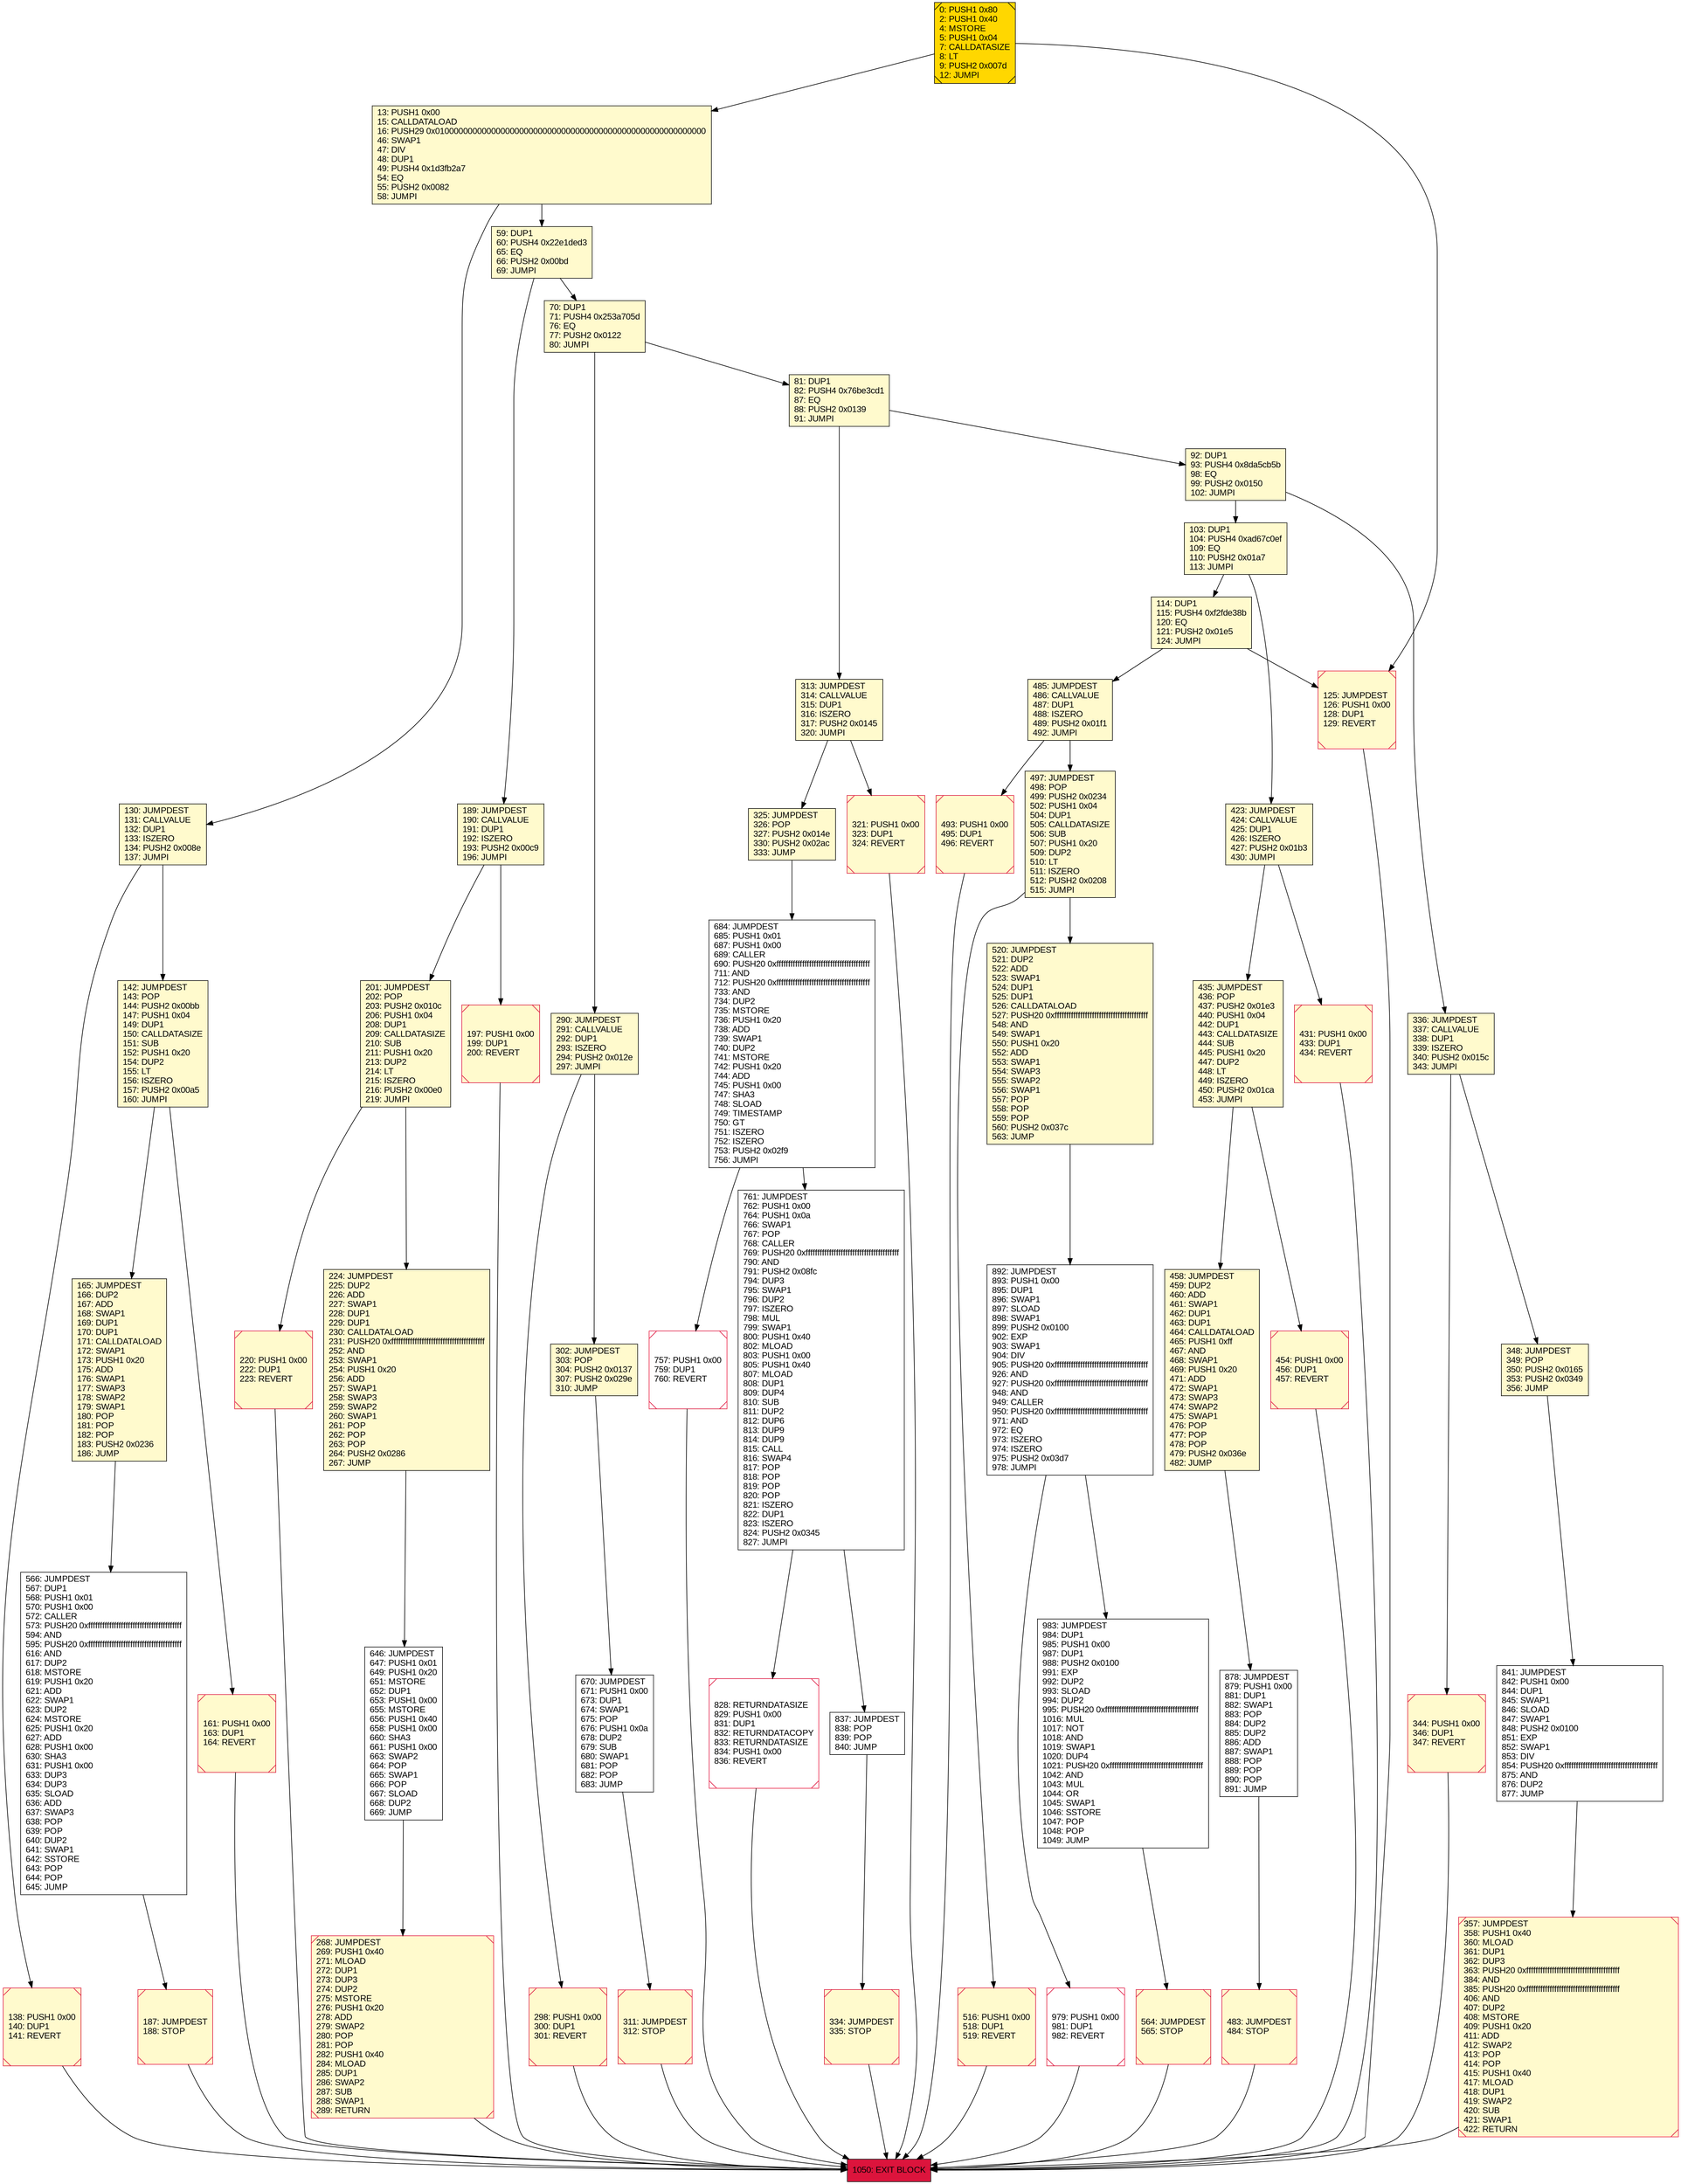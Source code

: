digraph G {
bgcolor=transparent rankdir=UD;
node [shape=box style=filled color=black fillcolor=white fontname=arial fontcolor=black];
161 [label="161: PUSH1 0x00\l163: DUP1\l164: REVERT\l" fillcolor=lemonchiffon shape=Msquare color=crimson ];
114 [label="114: DUP1\l115: PUSH4 0xf2fde38b\l120: EQ\l121: PUSH2 0x01e5\l124: JUMPI\l" fillcolor=lemonchiffon ];
70 [label="70: DUP1\l71: PUSH4 0x253a705d\l76: EQ\l77: PUSH2 0x0122\l80: JUMPI\l" fillcolor=lemonchiffon ];
325 [label="325: JUMPDEST\l326: POP\l327: PUSH2 0x014e\l330: PUSH2 0x02ac\l333: JUMP\l" fillcolor=lemonchiffon ];
298 [label="298: PUSH1 0x00\l300: DUP1\l301: REVERT\l" fillcolor=lemonchiffon shape=Msquare color=crimson ];
431 [label="431: PUSH1 0x00\l433: DUP1\l434: REVERT\l" fillcolor=lemonchiffon shape=Msquare color=crimson ];
837 [label="837: JUMPDEST\l838: POP\l839: POP\l840: JUMP\l" ];
423 [label="423: JUMPDEST\l424: CALLVALUE\l425: DUP1\l426: ISZERO\l427: PUSH2 0x01b3\l430: JUMPI\l" fillcolor=lemonchiffon ];
0 [label="0: PUSH1 0x80\l2: PUSH1 0x40\l4: MSTORE\l5: PUSH1 0x04\l7: CALLDATASIZE\l8: LT\l9: PUSH2 0x007d\l12: JUMPI\l" fillcolor=lemonchiffon shape=Msquare fillcolor=gold ];
165 [label="165: JUMPDEST\l166: DUP2\l167: ADD\l168: SWAP1\l169: DUP1\l170: DUP1\l171: CALLDATALOAD\l172: SWAP1\l173: PUSH1 0x20\l175: ADD\l176: SWAP1\l177: SWAP3\l178: SWAP2\l179: SWAP1\l180: POP\l181: POP\l182: POP\l183: PUSH2 0x0236\l186: JUMP\l" fillcolor=lemonchiffon ];
348 [label="348: JUMPDEST\l349: POP\l350: PUSH2 0x0165\l353: PUSH2 0x0349\l356: JUMP\l" fillcolor=lemonchiffon ];
1050 [label="1050: EXIT BLOCK\l" fillcolor=crimson ];
81 [label="81: DUP1\l82: PUSH4 0x76be3cd1\l87: EQ\l88: PUSH2 0x0139\l91: JUMPI\l" fillcolor=lemonchiffon ];
336 [label="336: JUMPDEST\l337: CALLVALUE\l338: DUP1\l339: ISZERO\l340: PUSH2 0x015c\l343: JUMPI\l" fillcolor=lemonchiffon ];
564 [label="564: JUMPDEST\l565: STOP\l" fillcolor=lemonchiffon shape=Msquare color=crimson ];
189 [label="189: JUMPDEST\l190: CALLVALUE\l191: DUP1\l192: ISZERO\l193: PUSH2 0x00c9\l196: JUMPI\l" fillcolor=lemonchiffon ];
311 [label="311: JUMPDEST\l312: STOP\l" fillcolor=lemonchiffon shape=Msquare color=crimson ];
516 [label="516: PUSH1 0x00\l518: DUP1\l519: REVERT\l" fillcolor=lemonchiffon shape=Msquare color=crimson ];
828 [label="828: RETURNDATASIZE\l829: PUSH1 0x00\l831: DUP1\l832: RETURNDATACOPY\l833: RETURNDATASIZE\l834: PUSH1 0x00\l836: REVERT\l" shape=Msquare color=crimson ];
138 [label="138: PUSH1 0x00\l140: DUP1\l141: REVERT\l" fillcolor=lemonchiffon shape=Msquare color=crimson ];
187 [label="187: JUMPDEST\l188: STOP\l" fillcolor=lemonchiffon shape=Msquare color=crimson ];
983 [label="983: JUMPDEST\l984: DUP1\l985: PUSH1 0x00\l987: DUP1\l988: PUSH2 0x0100\l991: EXP\l992: DUP2\l993: SLOAD\l994: DUP2\l995: PUSH20 0xffffffffffffffffffffffffffffffffffffffff\l1016: MUL\l1017: NOT\l1018: AND\l1019: SWAP1\l1020: DUP4\l1021: PUSH20 0xffffffffffffffffffffffffffffffffffffffff\l1042: AND\l1043: MUL\l1044: OR\l1045: SWAP1\l1046: SSTORE\l1047: POP\l1048: POP\l1049: JUMP\l" ];
566 [label="566: JUMPDEST\l567: DUP1\l568: PUSH1 0x01\l570: PUSH1 0x00\l572: CALLER\l573: PUSH20 0xffffffffffffffffffffffffffffffffffffffff\l594: AND\l595: PUSH20 0xffffffffffffffffffffffffffffffffffffffff\l616: AND\l617: DUP2\l618: MSTORE\l619: PUSH1 0x20\l621: ADD\l622: SWAP1\l623: DUP2\l624: MSTORE\l625: PUSH1 0x20\l627: ADD\l628: PUSH1 0x00\l630: SHA3\l631: PUSH1 0x00\l633: DUP3\l634: DUP3\l635: SLOAD\l636: ADD\l637: SWAP3\l638: POP\l639: POP\l640: DUP2\l641: SWAP1\l642: SSTORE\l643: POP\l644: POP\l645: JUMP\l" ];
92 [label="92: DUP1\l93: PUSH4 0x8da5cb5b\l98: EQ\l99: PUSH2 0x0150\l102: JUMPI\l" fillcolor=lemonchiffon ];
670 [label="670: JUMPDEST\l671: PUSH1 0x00\l673: DUP1\l674: SWAP1\l675: POP\l676: PUSH1 0x0a\l678: DUP2\l679: SUB\l680: SWAP1\l681: POP\l682: POP\l683: JUMP\l" ];
357 [label="357: JUMPDEST\l358: PUSH1 0x40\l360: MLOAD\l361: DUP1\l362: DUP3\l363: PUSH20 0xffffffffffffffffffffffffffffffffffffffff\l384: AND\l385: PUSH20 0xffffffffffffffffffffffffffffffffffffffff\l406: AND\l407: DUP2\l408: MSTORE\l409: PUSH1 0x20\l411: ADD\l412: SWAP2\l413: POP\l414: POP\l415: PUSH1 0x40\l417: MLOAD\l418: DUP1\l419: SWAP2\l420: SUB\l421: SWAP1\l422: RETURN\l" fillcolor=lemonchiffon shape=Msquare color=crimson ];
130 [label="130: JUMPDEST\l131: CALLVALUE\l132: DUP1\l133: ISZERO\l134: PUSH2 0x008e\l137: JUMPI\l" fillcolor=lemonchiffon ];
224 [label="224: JUMPDEST\l225: DUP2\l226: ADD\l227: SWAP1\l228: DUP1\l229: DUP1\l230: CALLDATALOAD\l231: PUSH20 0xffffffffffffffffffffffffffffffffffffffff\l252: AND\l253: SWAP1\l254: PUSH1 0x20\l256: ADD\l257: SWAP1\l258: SWAP3\l259: SWAP2\l260: SWAP1\l261: POP\l262: POP\l263: POP\l264: PUSH2 0x0286\l267: JUMP\l" fillcolor=lemonchiffon ];
878 [label="878: JUMPDEST\l879: PUSH1 0x00\l881: DUP1\l882: SWAP1\l883: POP\l884: DUP2\l885: DUP2\l886: ADD\l887: SWAP1\l888: POP\l889: POP\l890: POP\l891: JUMP\l" ];
268 [label="268: JUMPDEST\l269: PUSH1 0x40\l271: MLOAD\l272: DUP1\l273: DUP3\l274: DUP2\l275: MSTORE\l276: PUSH1 0x20\l278: ADD\l279: SWAP2\l280: POP\l281: POP\l282: PUSH1 0x40\l284: MLOAD\l285: DUP1\l286: SWAP2\l287: SUB\l288: SWAP1\l289: RETURN\l" fillcolor=lemonchiffon shape=Msquare color=crimson ];
290 [label="290: JUMPDEST\l291: CALLVALUE\l292: DUP1\l293: ISZERO\l294: PUSH2 0x012e\l297: JUMPI\l" fillcolor=lemonchiffon ];
458 [label="458: JUMPDEST\l459: DUP2\l460: ADD\l461: SWAP1\l462: DUP1\l463: DUP1\l464: CALLDATALOAD\l465: PUSH1 0xff\l467: AND\l468: SWAP1\l469: PUSH1 0x20\l471: ADD\l472: SWAP1\l473: SWAP3\l474: SWAP2\l475: SWAP1\l476: POP\l477: POP\l478: POP\l479: PUSH2 0x036e\l482: JUMP\l" fillcolor=lemonchiffon ];
201 [label="201: JUMPDEST\l202: POP\l203: PUSH2 0x010c\l206: PUSH1 0x04\l208: DUP1\l209: CALLDATASIZE\l210: SUB\l211: PUSH1 0x20\l213: DUP2\l214: LT\l215: ISZERO\l216: PUSH2 0x00e0\l219: JUMPI\l" fillcolor=lemonchiffon ];
485 [label="485: JUMPDEST\l486: CALLVALUE\l487: DUP1\l488: ISZERO\l489: PUSH2 0x01f1\l492: JUMPI\l" fillcolor=lemonchiffon ];
59 [label="59: DUP1\l60: PUSH4 0x22e1ded3\l65: EQ\l66: PUSH2 0x00bd\l69: JUMPI\l" fillcolor=lemonchiffon ];
493 [label="493: PUSH1 0x00\l495: DUP1\l496: REVERT\l" fillcolor=lemonchiffon shape=Msquare color=crimson ];
684 [label="684: JUMPDEST\l685: PUSH1 0x01\l687: PUSH1 0x00\l689: CALLER\l690: PUSH20 0xffffffffffffffffffffffffffffffffffffffff\l711: AND\l712: PUSH20 0xffffffffffffffffffffffffffffffffffffffff\l733: AND\l734: DUP2\l735: MSTORE\l736: PUSH1 0x20\l738: ADD\l739: SWAP1\l740: DUP2\l741: MSTORE\l742: PUSH1 0x20\l744: ADD\l745: PUSH1 0x00\l747: SHA3\l748: SLOAD\l749: TIMESTAMP\l750: GT\l751: ISZERO\l752: ISZERO\l753: PUSH2 0x02f9\l756: JUMPI\l" ];
757 [label="757: PUSH1 0x00\l759: DUP1\l760: REVERT\l" shape=Msquare color=crimson ];
435 [label="435: JUMPDEST\l436: POP\l437: PUSH2 0x01e3\l440: PUSH1 0x04\l442: DUP1\l443: CALLDATASIZE\l444: SUB\l445: PUSH1 0x20\l447: DUP2\l448: LT\l449: ISZERO\l450: PUSH2 0x01ca\l453: JUMPI\l" fillcolor=lemonchiffon ];
334 [label="334: JUMPDEST\l335: STOP\l" fillcolor=lemonchiffon shape=Msquare color=crimson ];
103 [label="103: DUP1\l104: PUSH4 0xad67c0ef\l109: EQ\l110: PUSH2 0x01a7\l113: JUMPI\l" fillcolor=lemonchiffon ];
646 [label="646: JUMPDEST\l647: PUSH1 0x01\l649: PUSH1 0x20\l651: MSTORE\l652: DUP1\l653: PUSH1 0x00\l655: MSTORE\l656: PUSH1 0x40\l658: PUSH1 0x00\l660: SHA3\l661: PUSH1 0x00\l663: SWAP2\l664: POP\l665: SWAP1\l666: POP\l667: SLOAD\l668: DUP2\l669: JUMP\l" ];
321 [label="321: PUSH1 0x00\l323: DUP1\l324: REVERT\l" fillcolor=lemonchiffon shape=Msquare color=crimson ];
197 [label="197: PUSH1 0x00\l199: DUP1\l200: REVERT\l" fillcolor=lemonchiffon shape=Msquare color=crimson ];
892 [label="892: JUMPDEST\l893: PUSH1 0x00\l895: DUP1\l896: SWAP1\l897: SLOAD\l898: SWAP1\l899: PUSH2 0x0100\l902: EXP\l903: SWAP1\l904: DIV\l905: PUSH20 0xffffffffffffffffffffffffffffffffffffffff\l926: AND\l927: PUSH20 0xffffffffffffffffffffffffffffffffffffffff\l948: AND\l949: CALLER\l950: PUSH20 0xffffffffffffffffffffffffffffffffffffffff\l971: AND\l972: EQ\l973: ISZERO\l974: ISZERO\l975: PUSH2 0x03d7\l978: JUMPI\l" ];
454 [label="454: PUSH1 0x00\l456: DUP1\l457: REVERT\l" fillcolor=lemonchiffon shape=Msquare color=crimson ];
497 [label="497: JUMPDEST\l498: POP\l499: PUSH2 0x0234\l502: PUSH1 0x04\l504: DUP1\l505: CALLDATASIZE\l506: SUB\l507: PUSH1 0x20\l509: DUP2\l510: LT\l511: ISZERO\l512: PUSH2 0x0208\l515: JUMPI\l" fillcolor=lemonchiffon ];
142 [label="142: JUMPDEST\l143: POP\l144: PUSH2 0x00bb\l147: PUSH1 0x04\l149: DUP1\l150: CALLDATASIZE\l151: SUB\l152: PUSH1 0x20\l154: DUP2\l155: LT\l156: ISZERO\l157: PUSH2 0x00a5\l160: JUMPI\l" fillcolor=lemonchiffon ];
313 [label="313: JUMPDEST\l314: CALLVALUE\l315: DUP1\l316: ISZERO\l317: PUSH2 0x0145\l320: JUMPI\l" fillcolor=lemonchiffon ];
302 [label="302: JUMPDEST\l303: POP\l304: PUSH2 0x0137\l307: PUSH2 0x029e\l310: JUMP\l" fillcolor=lemonchiffon ];
520 [label="520: JUMPDEST\l521: DUP2\l522: ADD\l523: SWAP1\l524: DUP1\l525: DUP1\l526: CALLDATALOAD\l527: PUSH20 0xffffffffffffffffffffffffffffffffffffffff\l548: AND\l549: SWAP1\l550: PUSH1 0x20\l552: ADD\l553: SWAP1\l554: SWAP3\l555: SWAP2\l556: SWAP1\l557: POP\l558: POP\l559: POP\l560: PUSH2 0x037c\l563: JUMP\l" fillcolor=lemonchiffon ];
979 [label="979: PUSH1 0x00\l981: DUP1\l982: REVERT\l" shape=Msquare color=crimson ];
483 [label="483: JUMPDEST\l484: STOP\l" fillcolor=lemonchiffon shape=Msquare color=crimson ];
125 [label="125: JUMPDEST\l126: PUSH1 0x00\l128: DUP1\l129: REVERT\l" fillcolor=lemonchiffon shape=Msquare color=crimson ];
13 [label="13: PUSH1 0x00\l15: CALLDATALOAD\l16: PUSH29 0x0100000000000000000000000000000000000000000000000000000000\l46: SWAP1\l47: DIV\l48: DUP1\l49: PUSH4 0x1d3fb2a7\l54: EQ\l55: PUSH2 0x0082\l58: JUMPI\l" fillcolor=lemonchiffon ];
344 [label="344: PUSH1 0x00\l346: DUP1\l347: REVERT\l" fillcolor=lemonchiffon shape=Msquare color=crimson ];
761 [label="761: JUMPDEST\l762: PUSH1 0x00\l764: PUSH1 0x0a\l766: SWAP1\l767: POP\l768: CALLER\l769: PUSH20 0xffffffffffffffffffffffffffffffffffffffff\l790: AND\l791: PUSH2 0x08fc\l794: DUP3\l795: SWAP1\l796: DUP2\l797: ISZERO\l798: MUL\l799: SWAP1\l800: PUSH1 0x40\l802: MLOAD\l803: PUSH1 0x00\l805: PUSH1 0x40\l807: MLOAD\l808: DUP1\l809: DUP4\l810: SUB\l811: DUP2\l812: DUP6\l813: DUP9\l814: DUP9\l815: CALL\l816: SWAP4\l817: POP\l818: POP\l819: POP\l820: POP\l821: ISZERO\l822: DUP1\l823: ISZERO\l824: PUSH2 0x0345\l827: JUMPI\l" ];
220 [label="220: PUSH1 0x00\l222: DUP1\l223: REVERT\l" fillcolor=lemonchiffon shape=Msquare color=crimson ];
841 [label="841: JUMPDEST\l842: PUSH1 0x00\l844: DUP1\l845: SWAP1\l846: SLOAD\l847: SWAP1\l848: PUSH2 0x0100\l851: EXP\l852: SWAP1\l853: DIV\l854: PUSH20 0xffffffffffffffffffffffffffffffffffffffff\l875: AND\l876: DUP2\l877: JUMP\l" ];
684 -> 757;
313 -> 321;
336 -> 348;
485 -> 493;
983 -> 564;
298 -> 1050;
130 -> 138;
431 -> 1050;
497 -> 520;
670 -> 311;
520 -> 892;
892 -> 979;
70 -> 81;
161 -> 1050;
435 -> 458;
423 -> 431;
566 -> 187;
485 -> 497;
268 -> 1050;
165 -> 566;
81 -> 92;
92 -> 336;
357 -> 1050;
684 -> 761;
138 -> 1050;
290 -> 302;
13 -> 59;
187 -> 1050;
201 -> 220;
311 -> 1050;
564 -> 1050;
828 -> 1050;
435 -> 454;
516 -> 1050;
334 -> 1050;
13 -> 130;
497 -> 516;
114 -> 485;
70 -> 290;
189 -> 197;
302 -> 670;
423 -> 435;
59 -> 70;
841 -> 357;
892 -> 983;
290 -> 298;
878 -> 483;
103 -> 423;
757 -> 1050;
130 -> 142;
837 -> 334;
325 -> 684;
493 -> 1050;
761 -> 828;
103 -> 114;
646 -> 268;
125 -> 1050;
344 -> 1050;
189 -> 201;
224 -> 646;
336 -> 344;
220 -> 1050;
142 -> 161;
979 -> 1050;
348 -> 841;
92 -> 103;
59 -> 189;
483 -> 1050;
0 -> 125;
0 -> 13;
313 -> 325;
761 -> 837;
81 -> 313;
114 -> 125;
321 -> 1050;
454 -> 1050;
142 -> 165;
197 -> 1050;
201 -> 224;
458 -> 878;
}